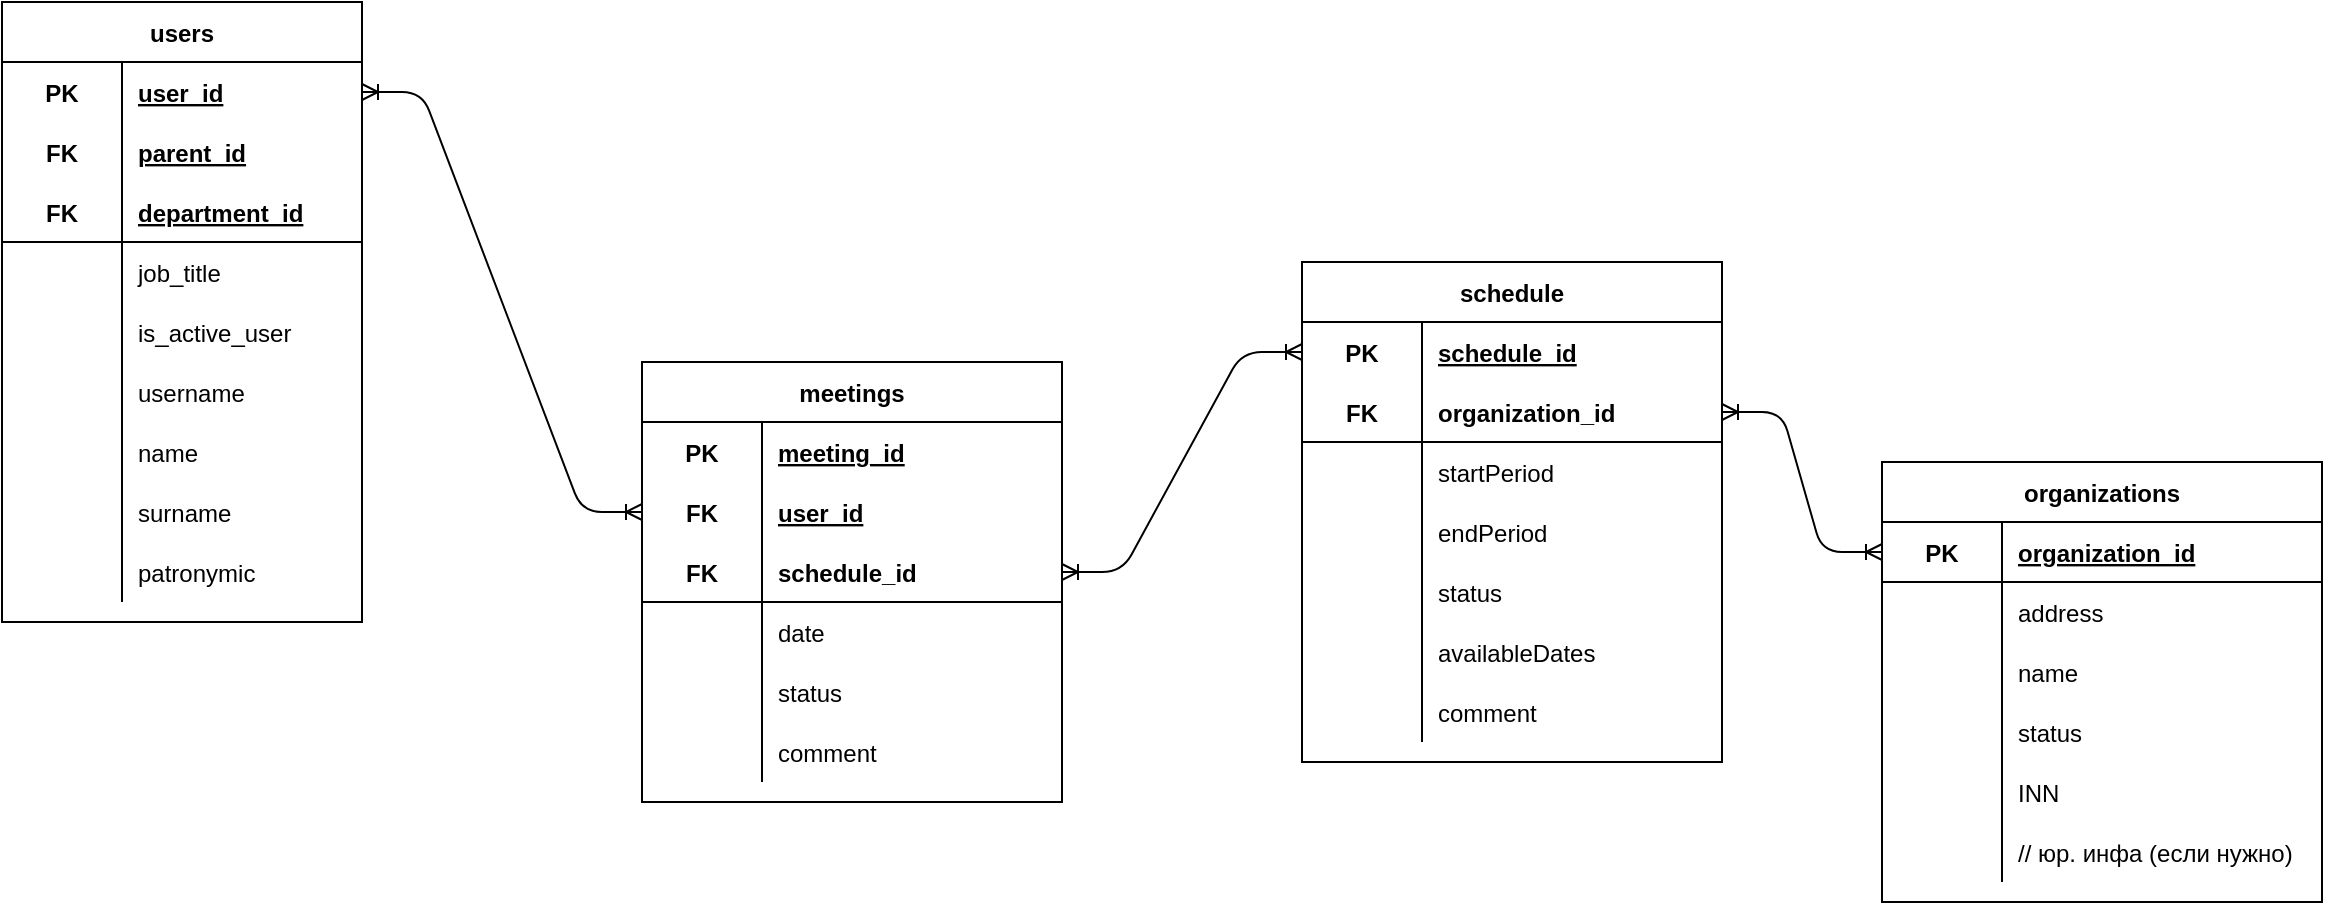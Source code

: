 <mxfile version="13.9.9" type="device"><diagram id="ElhakjllppXlkZCJbJTX" name="database"><mxGraphModel dx="1678" dy="1395" grid="1" gridSize="10" guides="1" tooltips="1" connect="1" arrows="1" fold="1" page="0" pageScale="1" pageWidth="827" pageHeight="1169" math="0" shadow="0"><root><mxCell id="0"/><mxCell id="1" parent="0"/><mxCell id="yCAIWygXf06yg3r5KjNy-1" value="users" style="shape=table;startSize=30;container=1;collapsible=1;childLayout=tableLayout;fixedRows=1;rowLines=0;fontStyle=1;align=center;resizeLast=1;perimeterSpacing=0;strokeWidth=1;" parent="1" vertex="1"><mxGeometry x="-70" y="-60" width="180" height="310" as="geometry"/></mxCell><mxCell id="yCAIWygXf06yg3r5KjNy-2" value="" style="shape=partialRectangle;collapsible=0;dropTarget=0;pointerEvents=0;fillColor=none;top=0;left=0;bottom=0;right=0;points=[[0,0.5],[1,0.5]];portConstraint=eastwest;" parent="yCAIWygXf06yg3r5KjNy-1" vertex="1"><mxGeometry y="30" width="180" height="30" as="geometry"/></mxCell><mxCell id="yCAIWygXf06yg3r5KjNy-3" value="PK" style="shape=partialRectangle;connectable=0;fillColor=none;top=0;left=0;bottom=0;right=0;fontStyle=1;overflow=hidden;" parent="yCAIWygXf06yg3r5KjNy-2" vertex="1"><mxGeometry width="60" height="30" as="geometry"/></mxCell><mxCell id="yCAIWygXf06yg3r5KjNy-4" value="user_id" style="shape=partialRectangle;connectable=0;fillColor=none;top=0;left=0;bottom=0;right=0;align=left;spacingLeft=6;fontStyle=5;overflow=hidden;" parent="yCAIWygXf06yg3r5KjNy-2" vertex="1"><mxGeometry x="60" width="120" height="30" as="geometry"/></mxCell><mxCell id="yCAIWygXf06yg3r5KjNy-123" value="" style="shape=partialRectangle;collapsible=0;dropTarget=0;pointerEvents=0;fillColor=none;top=0;left=0;bottom=0;right=0;points=[[0,0.5],[1,0.5]];portConstraint=eastwest;" parent="yCAIWygXf06yg3r5KjNy-1" vertex="1"><mxGeometry y="60" width="180" height="30" as="geometry"/></mxCell><mxCell id="yCAIWygXf06yg3r5KjNy-124" value="FK" style="shape=partialRectangle;connectable=0;fillColor=none;top=0;left=0;bottom=0;right=0;fontStyle=1;overflow=hidden;" parent="yCAIWygXf06yg3r5KjNy-123" vertex="1"><mxGeometry width="60" height="30" as="geometry"/></mxCell><mxCell id="yCAIWygXf06yg3r5KjNy-125" value="parent_id" style="shape=partialRectangle;connectable=0;fillColor=none;top=0;left=0;bottom=0;right=0;align=left;spacingLeft=6;fontStyle=5;overflow=hidden;" parent="yCAIWygXf06yg3r5KjNy-123" vertex="1"><mxGeometry x="60" width="120" height="30" as="geometry"/></mxCell><mxCell id="yCAIWygXf06yg3r5KjNy-135" value="" style="shape=partialRectangle;collapsible=0;dropTarget=0;pointerEvents=0;fillColor=none;top=0;left=0;bottom=0;right=0;points=[[0,0.5],[1,0.5]];portConstraint=eastwest;" parent="yCAIWygXf06yg3r5KjNy-1" vertex="1"><mxGeometry y="90" width="180" height="30" as="geometry"/></mxCell><mxCell id="yCAIWygXf06yg3r5KjNy-136" value="FK" style="shape=partialRectangle;connectable=0;fillColor=none;top=0;left=0;bottom=0;right=0;fontStyle=1;overflow=hidden;" parent="yCAIWygXf06yg3r5KjNy-135" vertex="1"><mxGeometry width="60" height="30" as="geometry"/></mxCell><mxCell id="yCAIWygXf06yg3r5KjNy-137" value="department_id" style="shape=partialRectangle;connectable=0;fillColor=none;top=0;left=0;bottom=0;right=0;align=left;spacingLeft=6;fontStyle=5;overflow=hidden;" parent="yCAIWygXf06yg3r5KjNy-135" vertex="1"><mxGeometry x="60" width="120" height="30" as="geometry"/></mxCell><mxCell id="yCAIWygXf06yg3r5KjNy-8" value="" style="shape=partialRectangle;collapsible=0;dropTarget=0;pointerEvents=0;fillColor=none;top=1;left=0;bottom=0;right=0;points=[[0,0.5],[1,0.5]];portConstraint=eastwest;strokeWidth=1;" parent="yCAIWygXf06yg3r5KjNy-1" vertex="1"><mxGeometry y="120" width="180" height="30" as="geometry"/></mxCell><mxCell id="yCAIWygXf06yg3r5KjNy-9" value="" style="shape=partialRectangle;connectable=0;fillColor=none;top=0;left=0;bottom=0;right=0;editable=1;overflow=hidden;" parent="yCAIWygXf06yg3r5KjNy-8" vertex="1"><mxGeometry width="60" height="30" as="geometry"/></mxCell><mxCell id="yCAIWygXf06yg3r5KjNy-10" value="job_title" style="shape=partialRectangle;connectable=0;fillColor=none;top=0;left=0;bottom=0;right=0;align=left;spacingLeft=6;overflow=hidden;" parent="yCAIWygXf06yg3r5KjNy-8" vertex="1"><mxGeometry x="60" width="120" height="30" as="geometry"/></mxCell><mxCell id="yCAIWygXf06yg3r5KjNy-138" value="" style="shape=partialRectangle;collapsible=0;dropTarget=0;pointerEvents=0;fillColor=none;top=0;left=0;bottom=0;right=0;points=[[0,0.5],[1,0.5]];portConstraint=eastwest;strokeWidth=1;" parent="yCAIWygXf06yg3r5KjNy-1" vertex="1"><mxGeometry y="150" width="180" height="30" as="geometry"/></mxCell><mxCell id="yCAIWygXf06yg3r5KjNy-139" value="" style="shape=partialRectangle;connectable=0;fillColor=none;top=0;left=0;bottom=0;right=0;editable=1;overflow=hidden;" parent="yCAIWygXf06yg3r5KjNy-138" vertex="1"><mxGeometry width="60" height="30" as="geometry"/></mxCell><mxCell id="yCAIWygXf06yg3r5KjNy-140" value="is_active_user" style="shape=partialRectangle;connectable=0;fillColor=none;top=0;left=0;bottom=0;right=0;align=left;spacingLeft=6;overflow=hidden;" parent="yCAIWygXf06yg3r5KjNy-138" vertex="1"><mxGeometry x="60" width="120" height="30" as="geometry"/></mxCell><mxCell id="yCAIWygXf06yg3r5KjNy-132" value="" style="shape=partialRectangle;collapsible=0;dropTarget=0;pointerEvents=0;fillColor=none;top=0;left=0;bottom=0;right=0;points=[[0,0.5],[1,0.5]];portConstraint=eastwest;strokeWidth=1;" parent="yCAIWygXf06yg3r5KjNy-1" vertex="1"><mxGeometry y="180" width="180" height="30" as="geometry"/></mxCell><mxCell id="yCAIWygXf06yg3r5KjNy-133" value="" style="shape=partialRectangle;connectable=0;fillColor=none;top=0;left=0;bottom=0;right=0;editable=1;overflow=hidden;" parent="yCAIWygXf06yg3r5KjNy-132" vertex="1"><mxGeometry width="60" height="30" as="geometry"/></mxCell><mxCell id="yCAIWygXf06yg3r5KjNy-134" value="username" style="shape=partialRectangle;connectable=0;fillColor=none;top=0;left=0;bottom=0;right=0;align=left;spacingLeft=6;overflow=hidden;" parent="yCAIWygXf06yg3r5KjNy-132" vertex="1"><mxGeometry x="60" width="120" height="30" as="geometry"/></mxCell><mxCell id="yCAIWygXf06yg3r5KjNy-11" value="" style="shape=partialRectangle;collapsible=0;dropTarget=0;pointerEvents=0;fillColor=none;top=0;left=0;bottom=0;right=0;points=[[0,0.5],[1,0.5]];portConstraint=eastwest;" parent="yCAIWygXf06yg3r5KjNy-1" vertex="1"><mxGeometry y="210" width="180" height="30" as="geometry"/></mxCell><mxCell id="yCAIWygXf06yg3r5KjNy-12" value="" style="shape=partialRectangle;connectable=0;fillColor=none;top=0;left=0;bottom=0;right=0;editable=1;overflow=hidden;" parent="yCAIWygXf06yg3r5KjNy-11" vertex="1"><mxGeometry width="60" height="30" as="geometry"/></mxCell><mxCell id="yCAIWygXf06yg3r5KjNy-13" value="name" style="shape=partialRectangle;connectable=0;fillColor=none;top=0;left=0;bottom=0;right=0;align=left;spacingLeft=6;overflow=hidden;" parent="yCAIWygXf06yg3r5KjNy-11" vertex="1"><mxGeometry x="60" width="120" height="30" as="geometry"/></mxCell><mxCell id="yCAIWygXf06yg3r5KjNy-14" value="" style="shape=partialRectangle;collapsible=0;dropTarget=0;pointerEvents=0;fillColor=none;top=0;left=0;bottom=0;right=0;points=[[0,0.5],[1,0.5]];portConstraint=eastwest;" parent="yCAIWygXf06yg3r5KjNy-1" vertex="1"><mxGeometry y="240" width="180" height="30" as="geometry"/></mxCell><mxCell id="yCAIWygXf06yg3r5KjNy-15" value="" style="shape=partialRectangle;connectable=0;fillColor=none;top=0;left=0;bottom=0;right=0;editable=1;overflow=hidden;" parent="yCAIWygXf06yg3r5KjNy-14" vertex="1"><mxGeometry width="60" height="30" as="geometry"/></mxCell><mxCell id="yCAIWygXf06yg3r5KjNy-16" value="surname" style="shape=partialRectangle;connectable=0;fillColor=none;top=0;left=0;bottom=0;right=0;align=left;spacingLeft=6;overflow=hidden;" parent="yCAIWygXf06yg3r5KjNy-14" vertex="1"><mxGeometry x="60" width="120" height="30" as="geometry"/></mxCell><mxCell id="yCAIWygXf06yg3r5KjNy-17" value="" style="shape=partialRectangle;collapsible=0;dropTarget=0;pointerEvents=0;fillColor=none;top=0;left=0;bottom=0;right=0;points=[[0,0.5],[1,0.5]];portConstraint=eastwest;" parent="yCAIWygXf06yg3r5KjNy-1" vertex="1"><mxGeometry y="270" width="180" height="30" as="geometry"/></mxCell><mxCell id="yCAIWygXf06yg3r5KjNy-18" value="" style="shape=partialRectangle;connectable=0;fillColor=none;top=0;left=0;bottom=0;right=0;editable=1;overflow=hidden;" parent="yCAIWygXf06yg3r5KjNy-17" vertex="1"><mxGeometry width="60" height="30" as="geometry"/></mxCell><mxCell id="yCAIWygXf06yg3r5KjNy-19" value="patronymic" style="shape=partialRectangle;connectable=0;fillColor=none;top=0;left=0;bottom=0;right=0;align=left;spacingLeft=6;overflow=hidden;" parent="yCAIWygXf06yg3r5KjNy-17" vertex="1"><mxGeometry x="60" width="120" height="30" as="geometry"/></mxCell><mxCell id="yCAIWygXf06yg3r5KjNy-20" value="meetings" style="shape=table;startSize=30;container=1;collapsible=1;childLayout=tableLayout;fixedRows=1;rowLines=0;fontStyle=1;align=center;resizeLast=1;" parent="1" vertex="1"><mxGeometry x="250" y="120" width="210" height="220" as="geometry"/></mxCell><mxCell id="yCAIWygXf06yg3r5KjNy-21" value="" style="shape=partialRectangle;collapsible=0;dropTarget=0;pointerEvents=0;fillColor=none;top=0;left=0;bottom=0;right=0;points=[[0,0.5],[1,0.5]];portConstraint=eastwest;" parent="yCAIWygXf06yg3r5KjNy-20" vertex="1"><mxGeometry y="30" width="210" height="30" as="geometry"/></mxCell><mxCell id="yCAIWygXf06yg3r5KjNy-22" value="PK" style="shape=partialRectangle;connectable=0;fillColor=none;top=0;left=0;bottom=0;right=0;fontStyle=1;overflow=hidden;" parent="yCAIWygXf06yg3r5KjNy-21" vertex="1"><mxGeometry width="60" height="30" as="geometry"/></mxCell><mxCell id="yCAIWygXf06yg3r5KjNy-23" value="meeting_id" style="shape=partialRectangle;connectable=0;fillColor=none;top=0;left=0;bottom=0;right=0;align=left;spacingLeft=6;fontStyle=5;overflow=hidden;" parent="yCAIWygXf06yg3r5KjNy-21" vertex="1"><mxGeometry x="60" width="150" height="30" as="geometry"/></mxCell><mxCell id="yCAIWygXf06yg3r5KjNy-39" value="" style="shape=partialRectangle;collapsible=0;dropTarget=0;pointerEvents=0;fillColor=none;top=0;left=0;bottom=0;right=0;points=[[0,0.5],[1,0.5]];portConstraint=eastwest;" parent="yCAIWygXf06yg3r5KjNy-20" vertex="1"><mxGeometry y="60" width="210" height="30" as="geometry"/></mxCell><mxCell id="yCAIWygXf06yg3r5KjNy-40" value="FK" style="shape=partialRectangle;connectable=0;fillColor=none;top=0;left=0;bottom=0;right=0;fontStyle=1;overflow=hidden;" parent="yCAIWygXf06yg3r5KjNy-39" vertex="1"><mxGeometry width="60" height="30" as="geometry"/></mxCell><mxCell id="yCAIWygXf06yg3r5KjNy-41" value="user_id" style="shape=partialRectangle;connectable=0;fillColor=none;top=0;left=0;bottom=0;right=0;align=left;spacingLeft=6;fontStyle=5;overflow=hidden;" parent="yCAIWygXf06yg3r5KjNy-39" vertex="1"><mxGeometry x="60" width="150" height="30" as="geometry"/></mxCell><mxCell id="yCAIWygXf06yg3r5KjNy-24" value="" style="shape=partialRectangle;collapsible=0;dropTarget=0;pointerEvents=0;fillColor=none;top=0;left=0;bottom=1;right=0;points=[[0,0.5],[1,0.5]];portConstraint=eastwest;" parent="yCAIWygXf06yg3r5KjNy-20" vertex="1"><mxGeometry y="90" width="210" height="30" as="geometry"/></mxCell><mxCell id="yCAIWygXf06yg3r5KjNy-25" value="FK" style="shape=partialRectangle;connectable=0;fillColor=none;top=0;left=0;bottom=0;right=0;fontStyle=1;overflow=hidden;" parent="yCAIWygXf06yg3r5KjNy-24" vertex="1"><mxGeometry width="60" height="30" as="geometry"/></mxCell><mxCell id="yCAIWygXf06yg3r5KjNy-26" value="schedule_id" style="shape=partialRectangle;connectable=0;fillColor=none;top=0;left=0;bottom=0;right=0;align=left;spacingLeft=6;fontStyle=1;overflow=hidden;" parent="yCAIWygXf06yg3r5KjNy-24" vertex="1"><mxGeometry x="60" width="150" height="30" as="geometry"/></mxCell><mxCell id="yCAIWygXf06yg3r5KjNy-27" value="" style="shape=partialRectangle;collapsible=0;dropTarget=0;pointerEvents=0;fillColor=none;top=0;left=0;bottom=0;right=0;points=[[0,0.5],[1,0.5]];portConstraint=eastwest;" parent="yCAIWygXf06yg3r5KjNy-20" vertex="1"><mxGeometry y="120" width="210" height="30" as="geometry"/></mxCell><mxCell id="yCAIWygXf06yg3r5KjNy-28" value="" style="shape=partialRectangle;connectable=0;fillColor=none;top=0;left=0;bottom=0;right=0;editable=1;overflow=hidden;" parent="yCAIWygXf06yg3r5KjNy-27" vertex="1"><mxGeometry width="60" height="30" as="geometry"/></mxCell><mxCell id="yCAIWygXf06yg3r5KjNy-29" value="date" style="shape=partialRectangle;connectable=0;fillColor=none;top=0;left=0;bottom=0;right=0;align=left;spacingLeft=6;overflow=hidden;" parent="yCAIWygXf06yg3r5KjNy-27" vertex="1"><mxGeometry x="60" width="150" height="30" as="geometry"/></mxCell><mxCell id="P8f1HOPza4gedOwbfqDF-29" value="" style="shape=partialRectangle;collapsible=0;dropTarget=0;pointerEvents=0;fillColor=none;top=0;left=0;bottom=0;right=0;points=[[0,0.5],[1,0.5]];portConstraint=eastwest;" parent="yCAIWygXf06yg3r5KjNy-20" vertex="1"><mxGeometry y="150" width="210" height="30" as="geometry"/></mxCell><mxCell id="P8f1HOPza4gedOwbfqDF-30" value="" style="shape=partialRectangle;connectable=0;fillColor=none;top=0;left=0;bottom=0;right=0;editable=1;overflow=hidden;" parent="P8f1HOPza4gedOwbfqDF-29" vertex="1"><mxGeometry width="60" height="30" as="geometry"/></mxCell><mxCell id="P8f1HOPza4gedOwbfqDF-31" value="status" style="shape=partialRectangle;connectable=0;fillColor=none;top=0;left=0;bottom=0;right=0;align=left;spacingLeft=6;overflow=hidden;" parent="P8f1HOPza4gedOwbfqDF-29" vertex="1"><mxGeometry x="60" width="150" height="30" as="geometry"/></mxCell><mxCell id="yCAIWygXf06yg3r5KjNy-33" value="" style="shape=partialRectangle;collapsible=0;dropTarget=0;pointerEvents=0;fillColor=none;top=0;left=0;bottom=0;right=0;points=[[0,0.5],[1,0.5]];portConstraint=eastwest;" parent="yCAIWygXf06yg3r5KjNy-20" vertex="1"><mxGeometry y="180" width="210" height="30" as="geometry"/></mxCell><mxCell id="yCAIWygXf06yg3r5KjNy-34" value="" style="shape=partialRectangle;connectable=0;fillColor=none;top=0;left=0;bottom=0;right=0;editable=1;overflow=hidden;" parent="yCAIWygXf06yg3r5KjNy-33" vertex="1"><mxGeometry width="60" height="30" as="geometry"/></mxCell><mxCell id="yCAIWygXf06yg3r5KjNy-35" value="comment" style="shape=partialRectangle;connectable=0;fillColor=none;top=0;left=0;bottom=0;right=0;align=left;spacingLeft=6;overflow=hidden;" parent="yCAIWygXf06yg3r5KjNy-33" vertex="1"><mxGeometry x="60" width="150" height="30" as="geometry"/></mxCell><mxCell id="yCAIWygXf06yg3r5KjNy-51" value="organizations" style="shape=table;startSize=30;container=1;collapsible=1;childLayout=tableLayout;fixedRows=1;rowLines=0;fontStyle=1;align=center;resizeLast=1;" parent="1" vertex="1"><mxGeometry x="870" y="170" width="220" height="220" as="geometry"/></mxCell><mxCell id="yCAIWygXf06yg3r5KjNy-55" value="" style="shape=partialRectangle;collapsible=0;dropTarget=0;pointerEvents=0;fillColor=none;top=0;left=0;bottom=1;right=0;points=[[0,0.5],[1,0.5]];portConstraint=eastwest;" parent="yCAIWygXf06yg3r5KjNy-51" vertex="1"><mxGeometry y="30" width="220" height="30" as="geometry"/></mxCell><mxCell id="yCAIWygXf06yg3r5KjNy-56" value="PK" style="shape=partialRectangle;connectable=0;fillColor=none;top=0;left=0;bottom=0;right=0;fontStyle=1;overflow=hidden;" parent="yCAIWygXf06yg3r5KjNy-55" vertex="1"><mxGeometry width="60" height="30" as="geometry"/></mxCell><mxCell id="yCAIWygXf06yg3r5KjNy-57" value="organization_id" style="shape=partialRectangle;connectable=0;fillColor=none;top=0;left=0;bottom=0;right=0;align=left;spacingLeft=6;fontStyle=5;overflow=hidden;" parent="yCAIWygXf06yg3r5KjNy-55" vertex="1"><mxGeometry x="60" width="160" height="30" as="geometry"/></mxCell><mxCell id="yCAIWygXf06yg3r5KjNy-58" value="" style="shape=partialRectangle;collapsible=0;dropTarget=0;pointerEvents=0;fillColor=none;top=0;left=0;bottom=0;right=0;points=[[0,0.5],[1,0.5]];portConstraint=eastwest;" parent="yCAIWygXf06yg3r5KjNy-51" vertex="1"><mxGeometry y="60" width="220" height="30" as="geometry"/></mxCell><mxCell id="yCAIWygXf06yg3r5KjNy-59" value="" style="shape=partialRectangle;connectable=0;fillColor=none;top=0;left=0;bottom=0;right=0;editable=1;overflow=hidden;" parent="yCAIWygXf06yg3r5KjNy-58" vertex="1"><mxGeometry width="60" height="30" as="geometry"/></mxCell><mxCell id="yCAIWygXf06yg3r5KjNy-60" value="address" style="shape=partialRectangle;connectable=0;fillColor=none;top=0;left=0;bottom=0;right=0;align=left;spacingLeft=6;overflow=hidden;" parent="yCAIWygXf06yg3r5KjNy-58" vertex="1"><mxGeometry x="60" width="160" height="30" as="geometry"/></mxCell><mxCell id="yCAIWygXf06yg3r5KjNy-61" value="" style="shape=partialRectangle;collapsible=0;dropTarget=0;pointerEvents=0;fillColor=none;top=0;left=0;bottom=0;right=0;points=[[0,0.5],[1,0.5]];portConstraint=eastwest;" parent="yCAIWygXf06yg3r5KjNy-51" vertex="1"><mxGeometry y="90" width="220" height="30" as="geometry"/></mxCell><mxCell id="yCAIWygXf06yg3r5KjNy-62" value="" style="shape=partialRectangle;connectable=0;fillColor=none;top=0;left=0;bottom=0;right=0;editable=1;overflow=hidden;" parent="yCAIWygXf06yg3r5KjNy-61" vertex="1"><mxGeometry width="60" height="30" as="geometry"/></mxCell><mxCell id="yCAIWygXf06yg3r5KjNy-63" value="name" style="shape=partialRectangle;connectable=0;fillColor=none;top=0;left=0;bottom=0;right=0;align=left;spacingLeft=6;overflow=hidden;" parent="yCAIWygXf06yg3r5KjNy-61" vertex="1"><mxGeometry x="60" width="160" height="30" as="geometry"/></mxCell><mxCell id="yCAIWygXf06yg3r5KjNy-64" value="" style="shape=partialRectangle;collapsible=0;dropTarget=0;pointerEvents=0;fillColor=none;top=0;left=0;bottom=0;right=0;points=[[0,0.5],[1,0.5]];portConstraint=eastwest;" parent="yCAIWygXf06yg3r5KjNy-51" vertex="1"><mxGeometry y="120" width="220" height="30" as="geometry"/></mxCell><mxCell id="yCAIWygXf06yg3r5KjNy-65" value="" style="shape=partialRectangle;connectable=0;fillColor=none;top=0;left=0;bottom=0;right=0;editable=1;overflow=hidden;" parent="yCAIWygXf06yg3r5KjNy-64" vertex="1"><mxGeometry width="60" height="30" as="geometry"/></mxCell><mxCell id="yCAIWygXf06yg3r5KjNy-66" value="status" style="shape=partialRectangle;connectable=0;fillColor=none;top=0;left=0;bottom=0;right=0;align=left;spacingLeft=6;overflow=hidden;" parent="yCAIWygXf06yg3r5KjNy-64" vertex="1"><mxGeometry x="60" width="160" height="30" as="geometry"/></mxCell><mxCell id="yCAIWygXf06yg3r5KjNy-73" value="" style="shape=partialRectangle;collapsible=0;dropTarget=0;pointerEvents=0;fillColor=none;top=0;left=0;bottom=0;right=0;points=[[0,0.5],[1,0.5]];portConstraint=eastwest;" parent="yCAIWygXf06yg3r5KjNy-51" vertex="1"><mxGeometry y="150" width="220" height="30" as="geometry"/></mxCell><mxCell id="yCAIWygXf06yg3r5KjNy-74" value="" style="shape=partialRectangle;connectable=0;fillColor=none;top=0;left=0;bottom=0;right=0;editable=1;overflow=hidden;" parent="yCAIWygXf06yg3r5KjNy-73" vertex="1"><mxGeometry width="60" height="30" as="geometry"/></mxCell><mxCell id="yCAIWygXf06yg3r5KjNy-75" value="INN" style="shape=partialRectangle;connectable=0;fillColor=none;top=0;left=0;bottom=0;right=0;align=left;spacingLeft=6;overflow=hidden;" parent="yCAIWygXf06yg3r5KjNy-73" vertex="1"><mxGeometry x="60" width="160" height="30" as="geometry"/></mxCell><mxCell id="yCAIWygXf06yg3r5KjNy-76" value="" style="shape=partialRectangle;collapsible=0;dropTarget=0;pointerEvents=0;fillColor=none;top=0;left=0;bottom=0;right=0;points=[[0,0.5],[1,0.5]];portConstraint=eastwest;" parent="yCAIWygXf06yg3r5KjNy-51" vertex="1"><mxGeometry y="180" width="220" height="30" as="geometry"/></mxCell><mxCell id="yCAIWygXf06yg3r5KjNy-77" value="" style="shape=partialRectangle;connectable=0;fillColor=none;top=0;left=0;bottom=0;right=0;editable=1;overflow=hidden;" parent="yCAIWygXf06yg3r5KjNy-76" vertex="1"><mxGeometry width="60" height="30" as="geometry"/></mxCell><mxCell id="yCAIWygXf06yg3r5KjNy-78" value="// юр. инфа (если нужно)" style="shape=partialRectangle;connectable=0;fillColor=none;top=0;left=0;bottom=0;right=0;align=left;spacingLeft=6;overflow=hidden;" parent="yCAIWygXf06yg3r5KjNy-76" vertex="1"><mxGeometry x="60" width="160" height="30" as="geometry"/></mxCell><mxCell id="yCAIWygXf06yg3r5KjNy-117" value="" style="edgeStyle=entityRelationEdgeStyle;fontSize=12;html=1;endArrow=ERoneToMany;startArrow=ERoneToMany;" parent="1" source="P8f1HOPza4gedOwbfqDF-14" target="yCAIWygXf06yg3r5KjNy-55" edge="1"><mxGeometry width="100" height="100" relative="1" as="geometry"><mxPoint x="460.0" y="255.0" as="sourcePoint"/><mxPoint x="600" y="580" as="targetPoint"/></mxGeometry></mxCell><mxCell id="yCAIWygXf06yg3r5KjNy-118" value="" style="edgeStyle=entityRelationEdgeStyle;fontSize=12;html=1;endArrow=ERoneToMany;startArrow=ERoneToMany;" parent="1" source="yCAIWygXf06yg3r5KjNy-2" target="yCAIWygXf06yg3r5KjNy-39" edge="1"><mxGeometry width="100" height="100" relative="1" as="geometry"><mxPoint x="280" y="100" as="sourcePoint"/><mxPoint x="410" y="-90" as="targetPoint"/></mxGeometry></mxCell><mxCell id="P8f1HOPza4gedOwbfqDF-4" value="schedule" style="shape=table;startSize=30;container=1;collapsible=1;childLayout=tableLayout;fixedRows=1;rowLines=0;fontStyle=1;align=center;resizeLast=1;" parent="1" vertex="1"><mxGeometry x="580" y="70" width="210" height="250.0" as="geometry"/></mxCell><mxCell id="P8f1HOPza4gedOwbfqDF-5" value="" style="shape=partialRectangle;collapsible=0;dropTarget=0;pointerEvents=0;fillColor=none;top=0;left=0;bottom=0;right=0;points=[[0,0.5],[1,0.5]];portConstraint=eastwest;" parent="P8f1HOPza4gedOwbfqDF-4" vertex="1"><mxGeometry y="30" width="210" height="30" as="geometry"/></mxCell><mxCell id="P8f1HOPza4gedOwbfqDF-6" value="PK" style="shape=partialRectangle;connectable=0;fillColor=none;top=0;left=0;bottom=0;right=0;fontStyle=1;overflow=hidden;" parent="P8f1HOPza4gedOwbfqDF-5" vertex="1"><mxGeometry width="60" height="30" as="geometry"/></mxCell><mxCell id="P8f1HOPza4gedOwbfqDF-7" value="schedule_id" style="shape=partialRectangle;connectable=0;fillColor=none;top=0;left=0;bottom=0;right=0;align=left;spacingLeft=6;fontStyle=5;overflow=hidden;" parent="P8f1HOPza4gedOwbfqDF-5" vertex="1"><mxGeometry x="60" width="150" height="30" as="geometry"/></mxCell><mxCell id="P8f1HOPza4gedOwbfqDF-14" value="" style="shape=partialRectangle;collapsible=0;dropTarget=0;pointerEvents=0;fillColor=none;top=0;left=0;bottom=1;right=0;points=[[0,0.5],[1,0.5]];portConstraint=eastwest;" parent="P8f1HOPza4gedOwbfqDF-4" vertex="1"><mxGeometry y="60" width="210" height="30" as="geometry"/></mxCell><mxCell id="P8f1HOPza4gedOwbfqDF-15" value="FK" style="shape=partialRectangle;connectable=0;fillColor=none;top=0;left=0;bottom=0;right=0;fontStyle=1;overflow=hidden;" parent="P8f1HOPza4gedOwbfqDF-14" vertex="1"><mxGeometry width="60" height="30" as="geometry"/></mxCell><mxCell id="P8f1HOPza4gedOwbfqDF-16" value="organization_id" style="shape=partialRectangle;connectable=0;fillColor=none;top=0;left=0;bottom=0;right=0;align=left;spacingLeft=6;fontStyle=1;overflow=hidden;" parent="P8f1HOPza4gedOwbfqDF-14" vertex="1"><mxGeometry x="60" width="150" height="30" as="geometry"/></mxCell><mxCell id="P8f1HOPza4gedOwbfqDF-17" value="" style="shape=partialRectangle;collapsible=0;dropTarget=0;pointerEvents=0;fillColor=none;top=0;left=0;bottom=0;right=0;points=[[0,0.5],[1,0.5]];portConstraint=eastwest;" parent="P8f1HOPza4gedOwbfqDF-4" vertex="1"><mxGeometry y="90" width="210" height="30" as="geometry"/></mxCell><mxCell id="P8f1HOPza4gedOwbfqDF-18" value="" style="shape=partialRectangle;connectable=0;fillColor=none;top=0;left=0;bottom=0;right=0;editable=1;overflow=hidden;" parent="P8f1HOPza4gedOwbfqDF-17" vertex="1"><mxGeometry width="60" height="30" as="geometry"/></mxCell><mxCell id="P8f1HOPza4gedOwbfqDF-19" value="startPeriod" style="shape=partialRectangle;connectable=0;fillColor=none;top=0;left=0;bottom=0;right=0;align=left;spacingLeft=6;overflow=hidden;" parent="P8f1HOPza4gedOwbfqDF-17" vertex="1"><mxGeometry x="60" width="150" height="30" as="geometry"/></mxCell><mxCell id="P8f1HOPza4gedOwbfqDF-20" value="" style="shape=partialRectangle;collapsible=0;dropTarget=0;pointerEvents=0;fillColor=none;top=0;left=0;bottom=0;right=0;points=[[0,0.5],[1,0.5]];portConstraint=eastwest;" parent="P8f1HOPza4gedOwbfqDF-4" vertex="1"><mxGeometry y="120" width="210" height="30" as="geometry"/></mxCell><mxCell id="P8f1HOPza4gedOwbfqDF-21" value="" style="shape=partialRectangle;connectable=0;fillColor=none;top=0;left=0;bottom=0;right=0;editable=1;overflow=hidden;" parent="P8f1HOPza4gedOwbfqDF-20" vertex="1"><mxGeometry width="60" height="30" as="geometry"/></mxCell><mxCell id="P8f1HOPza4gedOwbfqDF-22" value="endPeriod" style="shape=partialRectangle;connectable=0;fillColor=none;top=0;left=0;bottom=0;right=0;align=left;spacingLeft=6;overflow=hidden;" parent="P8f1HOPza4gedOwbfqDF-20" vertex="1"><mxGeometry x="60" width="150" height="30" as="geometry"/></mxCell><mxCell id="P8f1HOPza4gedOwbfqDF-26" value="" style="shape=partialRectangle;collapsible=0;dropTarget=0;pointerEvents=0;fillColor=none;top=0;left=0;bottom=0;right=0;points=[[0,0.5],[1,0.5]];portConstraint=eastwest;" parent="P8f1HOPza4gedOwbfqDF-4" vertex="1"><mxGeometry y="150" width="210" height="30" as="geometry"/></mxCell><mxCell id="P8f1HOPza4gedOwbfqDF-27" value="" style="shape=partialRectangle;connectable=0;fillColor=none;top=0;left=0;bottom=0;right=0;editable=1;overflow=hidden;" parent="P8f1HOPza4gedOwbfqDF-26" vertex="1"><mxGeometry width="60" height="30" as="geometry"/></mxCell><mxCell id="P8f1HOPza4gedOwbfqDF-28" value="status" style="shape=partialRectangle;connectable=0;fillColor=none;top=0;left=0;bottom=0;right=0;align=left;spacingLeft=6;overflow=hidden;" parent="P8f1HOPza4gedOwbfqDF-26" vertex="1"><mxGeometry x="60" width="150" height="30" as="geometry"/></mxCell><mxCell id="P8f1HOPza4gedOwbfqDF-32" value="" style="shape=partialRectangle;collapsible=0;dropTarget=0;pointerEvents=0;fillColor=none;top=0;left=0;bottom=0;right=0;points=[[0,0.5],[1,0.5]];portConstraint=eastwest;" parent="P8f1HOPza4gedOwbfqDF-4" vertex="1"><mxGeometry y="180" width="210" height="30" as="geometry"/></mxCell><mxCell id="P8f1HOPza4gedOwbfqDF-33" value="" style="shape=partialRectangle;connectable=0;fillColor=none;top=0;left=0;bottom=0;right=0;editable=1;overflow=hidden;" parent="P8f1HOPza4gedOwbfqDF-32" vertex="1"><mxGeometry width="60" height="30" as="geometry"/></mxCell><mxCell id="P8f1HOPza4gedOwbfqDF-34" value="availableDates" style="shape=partialRectangle;connectable=0;fillColor=none;top=0;left=0;bottom=0;right=0;align=left;spacingLeft=6;overflow=hidden;" parent="P8f1HOPza4gedOwbfqDF-32" vertex="1"><mxGeometry x="60" width="150" height="30" as="geometry"/></mxCell><mxCell id="P8f1HOPza4gedOwbfqDF-23" value="" style="shape=partialRectangle;collapsible=0;dropTarget=0;pointerEvents=0;fillColor=none;top=0;left=0;bottom=0;right=0;points=[[0,0.5],[1,0.5]];portConstraint=eastwest;" parent="P8f1HOPza4gedOwbfqDF-4" vertex="1"><mxGeometry y="210" width="210" height="30" as="geometry"/></mxCell><mxCell id="P8f1HOPza4gedOwbfqDF-24" value="" style="shape=partialRectangle;connectable=0;fillColor=none;top=0;left=0;bottom=0;right=0;editable=1;overflow=hidden;" parent="P8f1HOPza4gedOwbfqDF-23" vertex="1"><mxGeometry width="60" height="30" as="geometry"/></mxCell><mxCell id="P8f1HOPza4gedOwbfqDF-25" value="comment" style="shape=partialRectangle;connectable=0;fillColor=none;top=0;left=0;bottom=0;right=0;align=left;spacingLeft=6;overflow=hidden;" parent="P8f1HOPza4gedOwbfqDF-23" vertex="1"><mxGeometry x="60" width="150" height="30" as="geometry"/></mxCell><mxCell id="P8f1HOPza4gedOwbfqDF-38" value="" style="edgeStyle=entityRelationEdgeStyle;fontSize=12;html=1;endArrow=ERoneToMany;startArrow=ERoneToMany;" parent="1" target="P8f1HOPza4gedOwbfqDF-5" edge="1"><mxGeometry width="100" height="100" relative="1" as="geometry"><mxPoint x="460" y="225" as="sourcePoint"/><mxPoint x="950" y="165.0" as="targetPoint"/></mxGeometry></mxCell></root></mxGraphModel></diagram></mxfile>